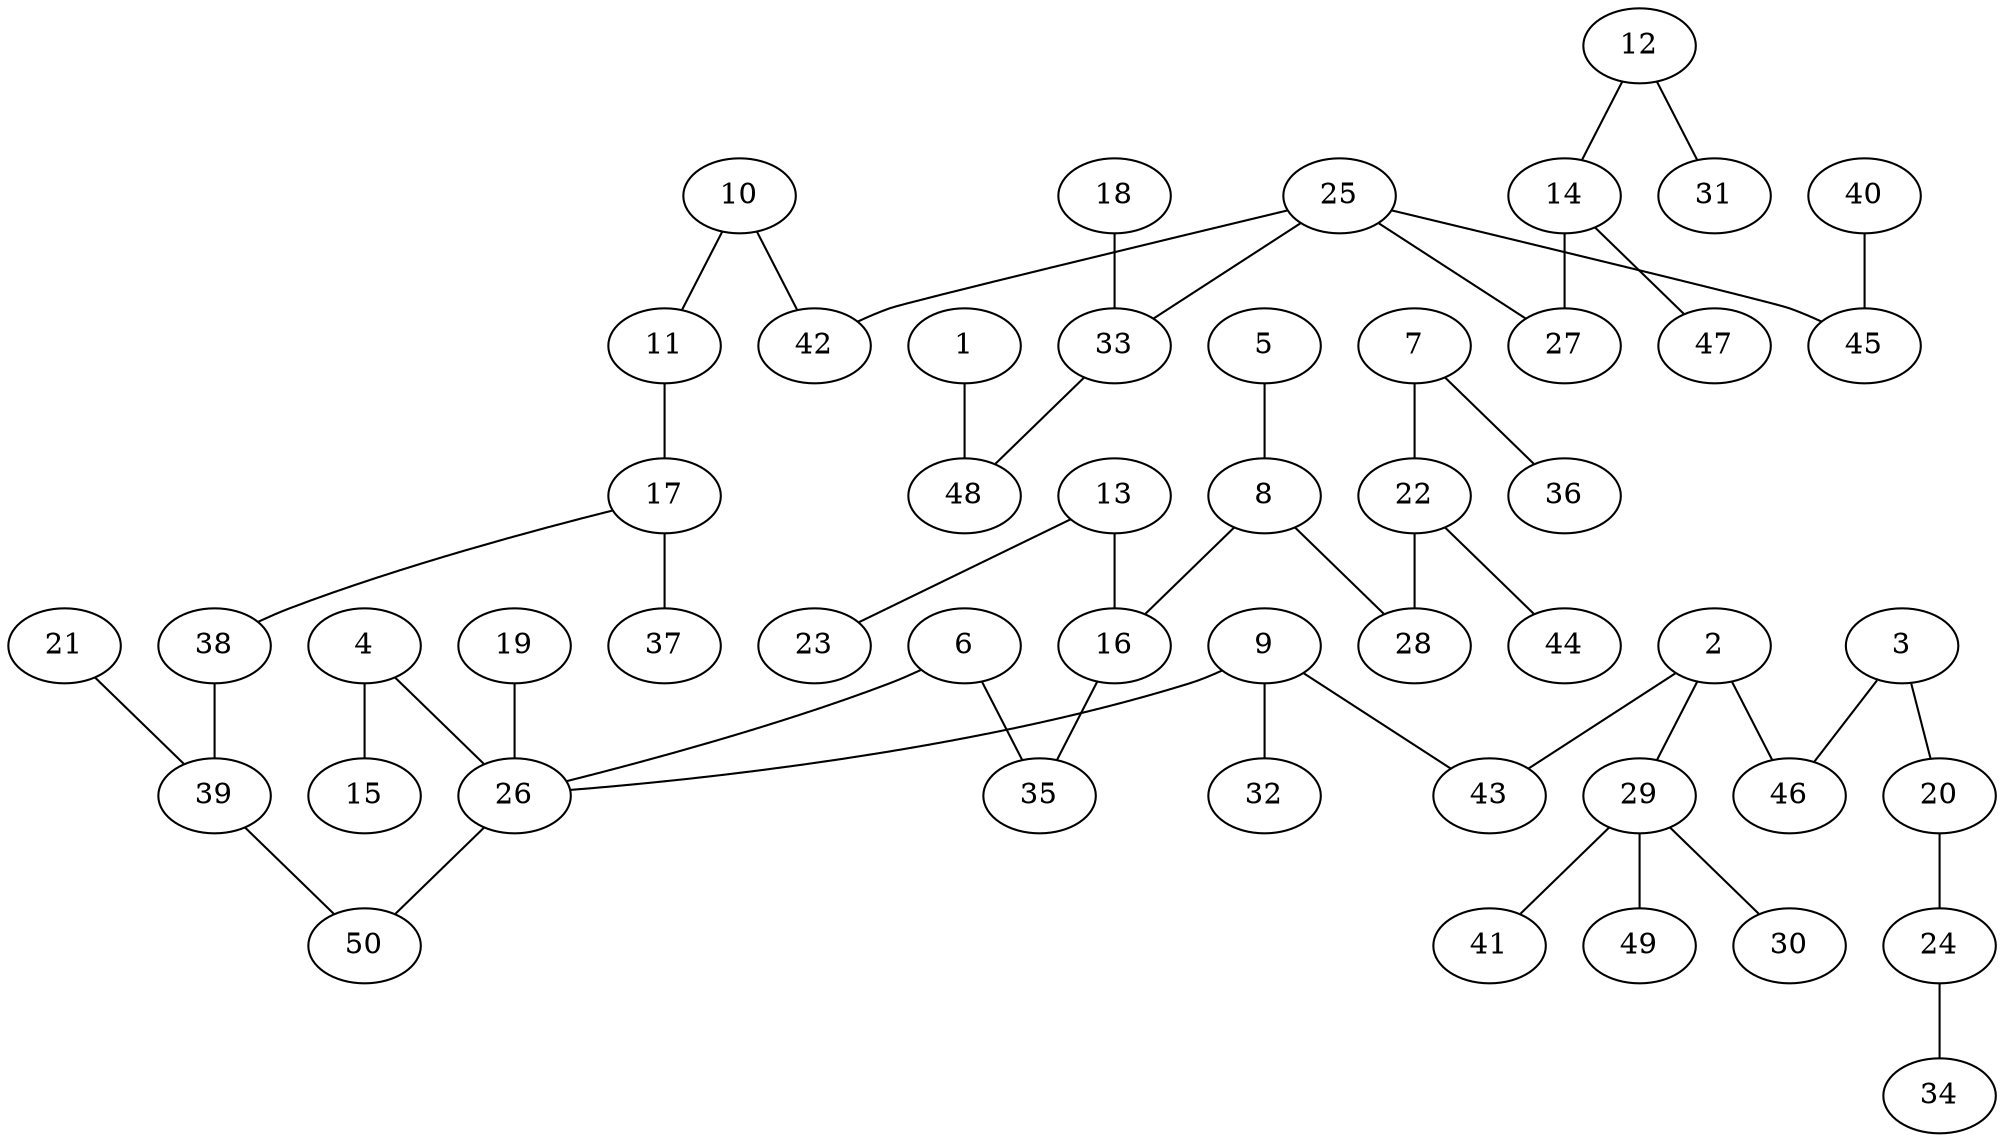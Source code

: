 graph gen_tree {
    1 -- 48
    2 -- 29
    2 -- 43
    2 -- 46
    3 -- 20
    3 -- 46
    4 -- 15
    4 -- 26
    5 -- 8
    6 -- 26
    6 -- 35
    7 -- 22
    7 -- 36
    8 -- 16
    8 -- 28
    9 -- 26
    9 -- 32
    9 -- 43
    10 -- 11
    10 -- 42
    11 -- 17
    12 -- 14
    12 -- 31
    13 -- 16
    13 -- 23
    14 -- 27
    14 -- 47
    16 -- 35
    17 -- 37
    17 -- 38
    18 -- 33
    19 -- 26
    20 -- 24
    21 -- 39
    22 -- 28
    22 -- 44
    24 -- 34
    25 -- 27
    25 -- 33
    25 -- 42
    25 -- 45
    26 -- 50
    29 -- 30
    29 -- 41
    29 -- 49
    33 -- 48
    38 -- 39
    39 -- 50
    40 -- 45
}
